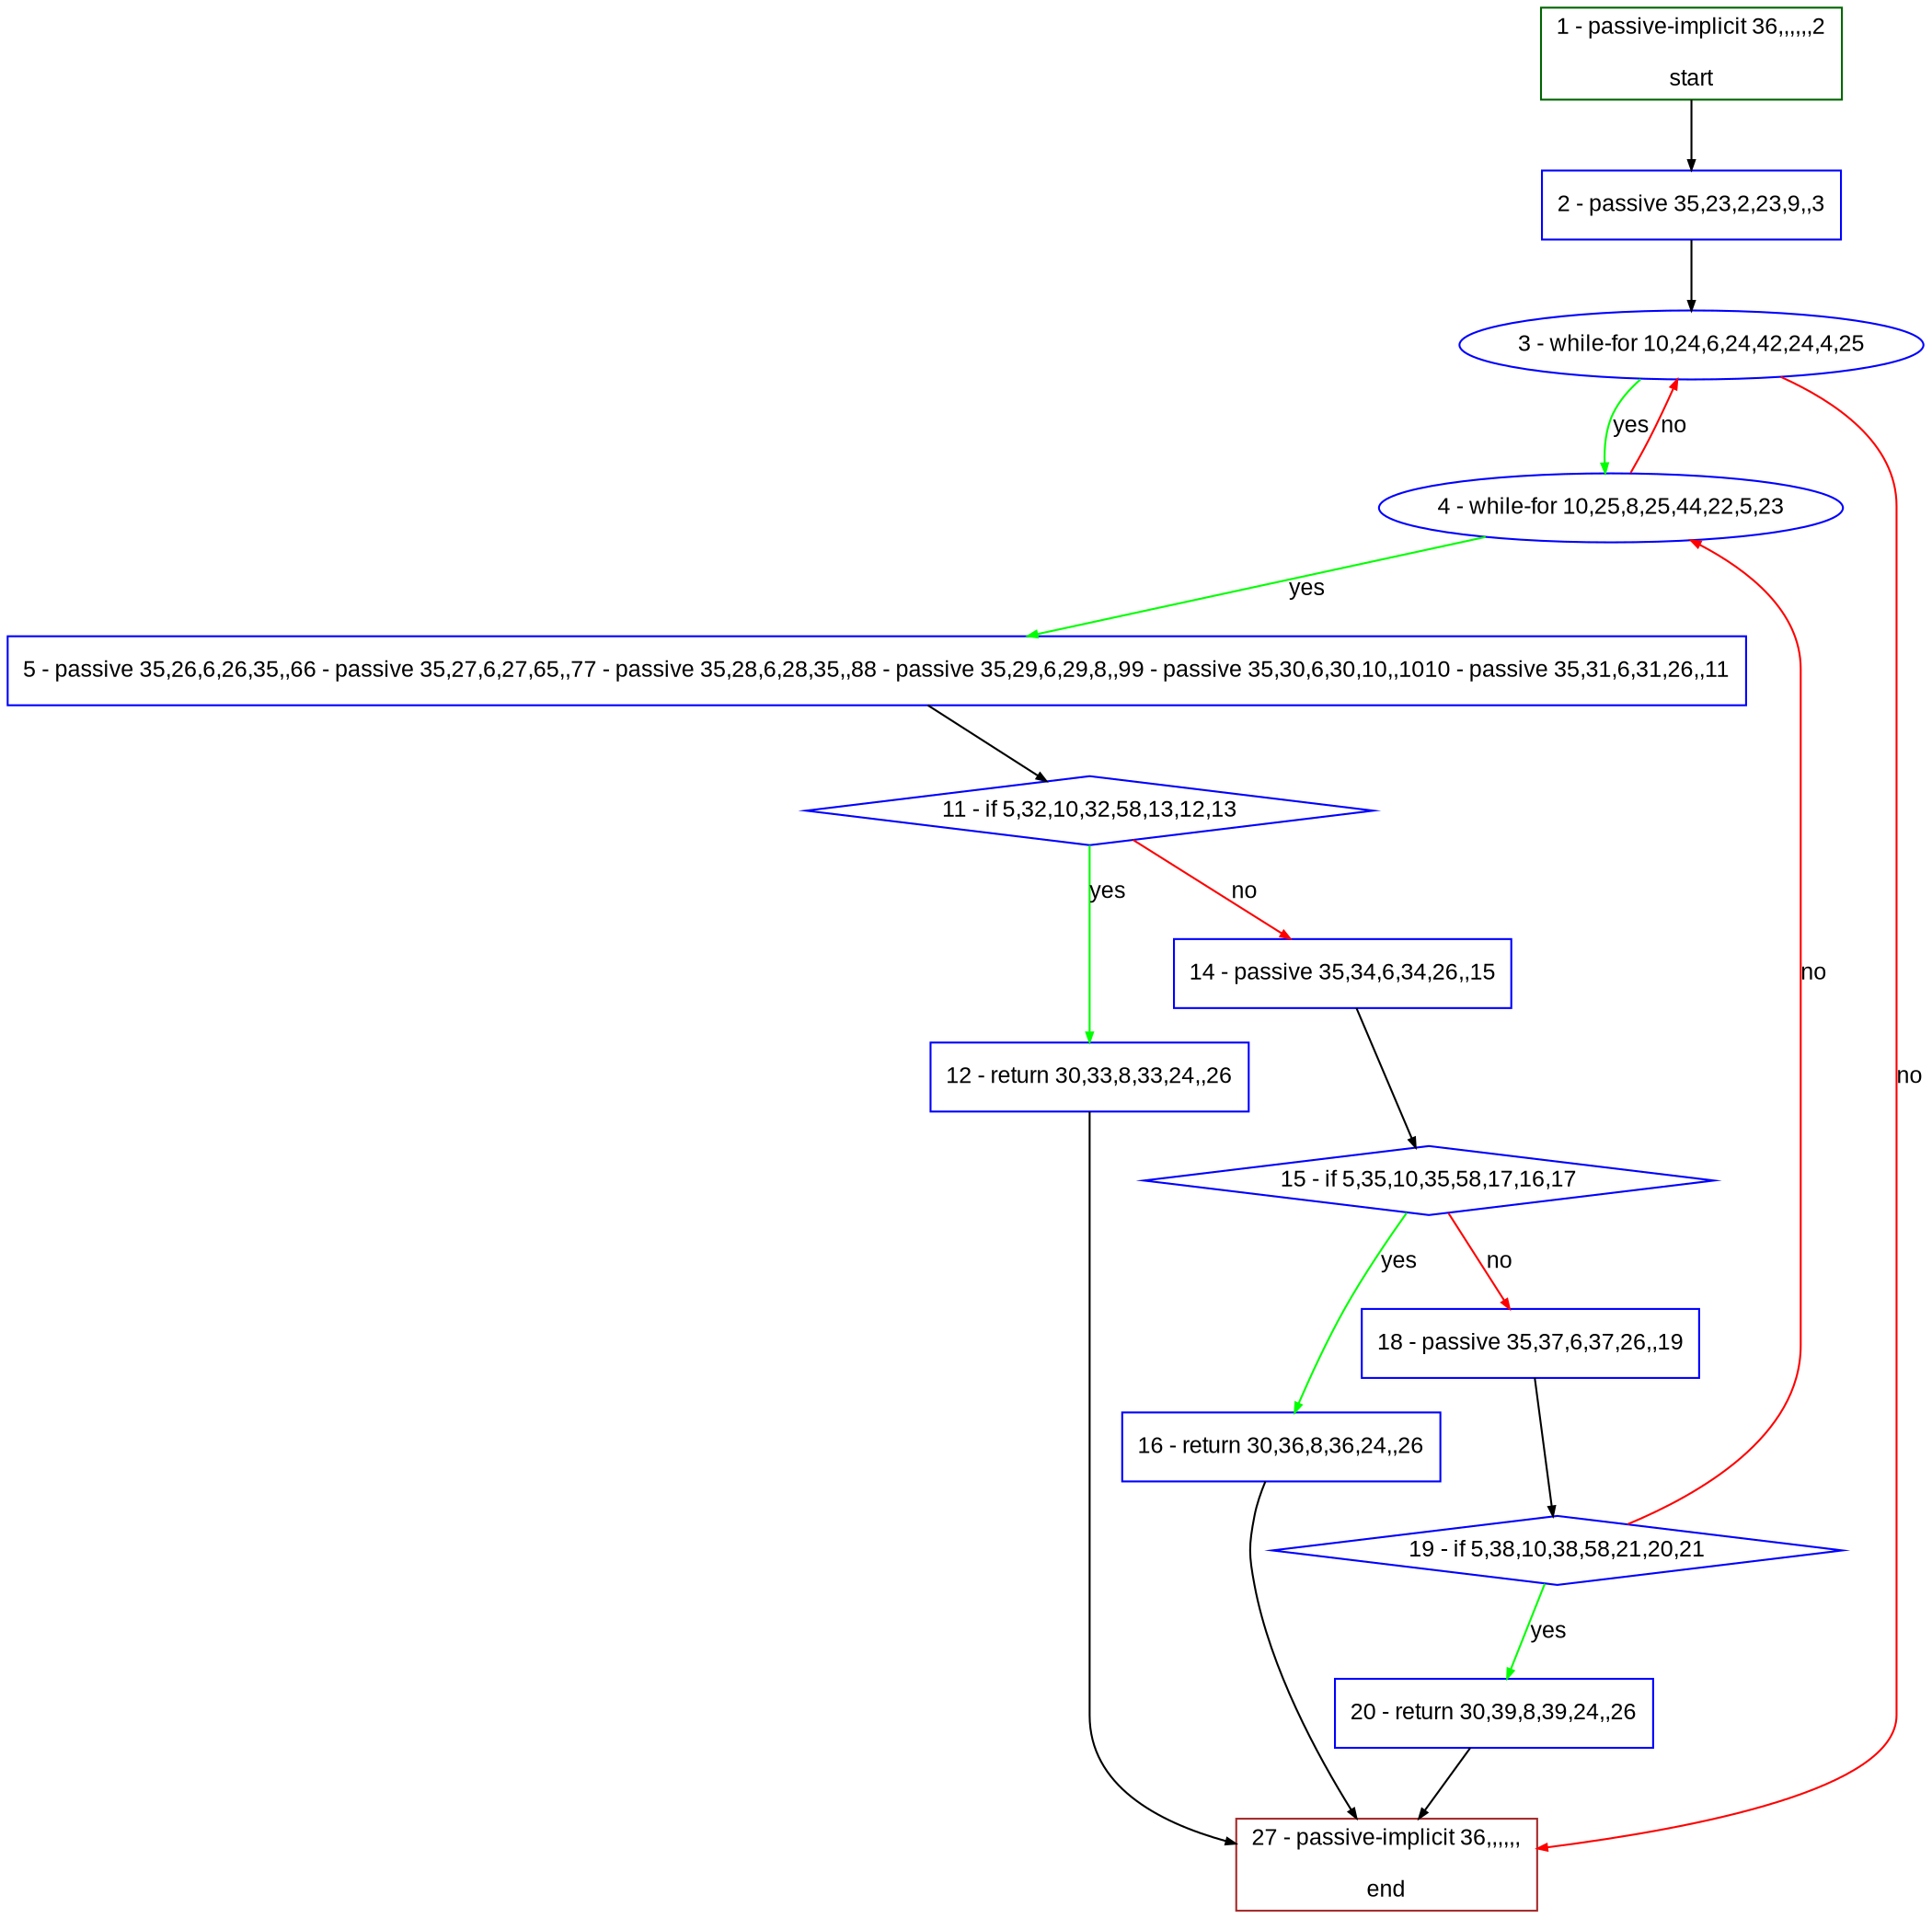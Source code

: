 digraph "" {
  graph [bgcolor="white", fillcolor="#FFFFCC", pack="true", packmode="clust", fontname="Arial", label="", fontsize="12", compound="true", style="rounded,filled"];
  node [node_initialized="no", fillcolor="white", fontname="Arial", label="", color="grey", fontsize="12", fixedsize="false", compound="true", shape="rectangle", style="filled"];
  edge [arrowtail="none", lhead="", fontcolor="black", fontname="Arial", label="", color="black", fontsize="12", arrowhead="normal", arrowsize="0.5", compound="true", ltail="", dir="forward"];
  __N1 [fillcolor="#ffffff", label="2 - passive 35,23,2,23,9,,3", color="#0000ff", shape="box", style="filled"];
  __N2 [fillcolor="#ffffff", label="1 - passive-implicit 36,,,,,,2\n\nstart", color="#006400", shape="box", style="filled"];
  __N3 [fillcolor="#ffffff", label="3 - while-for 10,24,6,24,42,24,4,25", color="#0000ff", shape="oval", style="filled"];
  __N4 [fillcolor="#ffffff", label="4 - while-for 10,25,8,25,44,22,5,23", color="#0000ff", shape="oval", style="filled"];
  __N5 [fillcolor="#ffffff", label="27 - passive-implicit 36,,,,,,\n\nend", color="#a52a2a", shape="box", style="filled"];
  __N6 [fillcolor="#ffffff", label="5 - passive 35,26,6,26,35,,66 - passive 35,27,6,27,65,,77 - passive 35,28,6,28,35,,88 - passive 35,29,6,29,8,,99 - passive 35,30,6,30,10,,1010 - passive 35,31,6,31,26,,11", color="#0000ff", shape="box", style="filled"];
  __N7 [fillcolor="#ffffff", label="11 - if 5,32,10,32,58,13,12,13", color="#0000ff", shape="diamond", style="filled"];
  __N8 [fillcolor="#ffffff", label="12 - return 30,33,8,33,24,,26", color="#0000ff", shape="box", style="filled"];
  __N9 [fillcolor="#ffffff", label="14 - passive 35,34,6,34,26,,15", color="#0000ff", shape="box", style="filled"];
  __N10 [fillcolor="#ffffff", label="15 - if 5,35,10,35,58,17,16,17", color="#0000ff", shape="diamond", style="filled"];
  __N11 [fillcolor="#ffffff", label="16 - return 30,36,8,36,24,,26", color="#0000ff", shape="box", style="filled"];
  __N12 [fillcolor="#ffffff", label="18 - passive 35,37,6,37,26,,19", color="#0000ff", shape="box", style="filled"];
  __N13 [fillcolor="#ffffff", label="19 - if 5,38,10,38,58,21,20,21", color="#0000ff", shape="diamond", style="filled"];
  __N14 [fillcolor="#ffffff", label="20 - return 30,39,8,39,24,,26", color="#0000ff", shape="box", style="filled"];
  __N2 -> __N1 [arrowtail="none", color="#000000", label="", arrowhead="normal", dir="forward"];
  __N1 -> __N3 [arrowtail="none", color="#000000", label="", arrowhead="normal", dir="forward"];
  __N3 -> __N4 [arrowtail="none", color="#00ff00", label="yes", arrowhead="normal", dir="forward"];
  __N4 -> __N3 [arrowtail="none", color="#ff0000", label="no", arrowhead="normal", dir="forward"];
  __N3 -> __N5 [arrowtail="none", color="#ff0000", label="no", arrowhead="normal", dir="forward"];
  __N4 -> __N6 [arrowtail="none", color="#00ff00", label="yes", arrowhead="normal", dir="forward"];
  __N6 -> __N7 [arrowtail="none", color="#000000", label="", arrowhead="normal", dir="forward"];
  __N7 -> __N8 [arrowtail="none", color="#00ff00", label="yes", arrowhead="normal", dir="forward"];
  __N7 -> __N9 [arrowtail="none", color="#ff0000", label="no", arrowhead="normal", dir="forward"];
  __N8 -> __N5 [arrowtail="none", color="#000000", label="", arrowhead="normal", dir="forward"];
  __N9 -> __N10 [arrowtail="none", color="#000000", label="", arrowhead="normal", dir="forward"];
  __N10 -> __N11 [arrowtail="none", color="#00ff00", label="yes", arrowhead="normal", dir="forward"];
  __N10 -> __N12 [arrowtail="none", color="#ff0000", label="no", arrowhead="normal", dir="forward"];
  __N11 -> __N5 [arrowtail="none", color="#000000", label="", arrowhead="normal", dir="forward"];
  __N12 -> __N13 [arrowtail="none", color="#000000", label="", arrowhead="normal", dir="forward"];
  __N13 -> __N4 [arrowtail="none", color="#ff0000", label="no", arrowhead="normal", dir="forward"];
  __N13 -> __N14 [arrowtail="none", color="#00ff00", label="yes", arrowhead="normal", dir="forward"];
  __N14 -> __N5 [arrowtail="none", color="#000000", label="", arrowhead="normal", dir="forward"];
}
